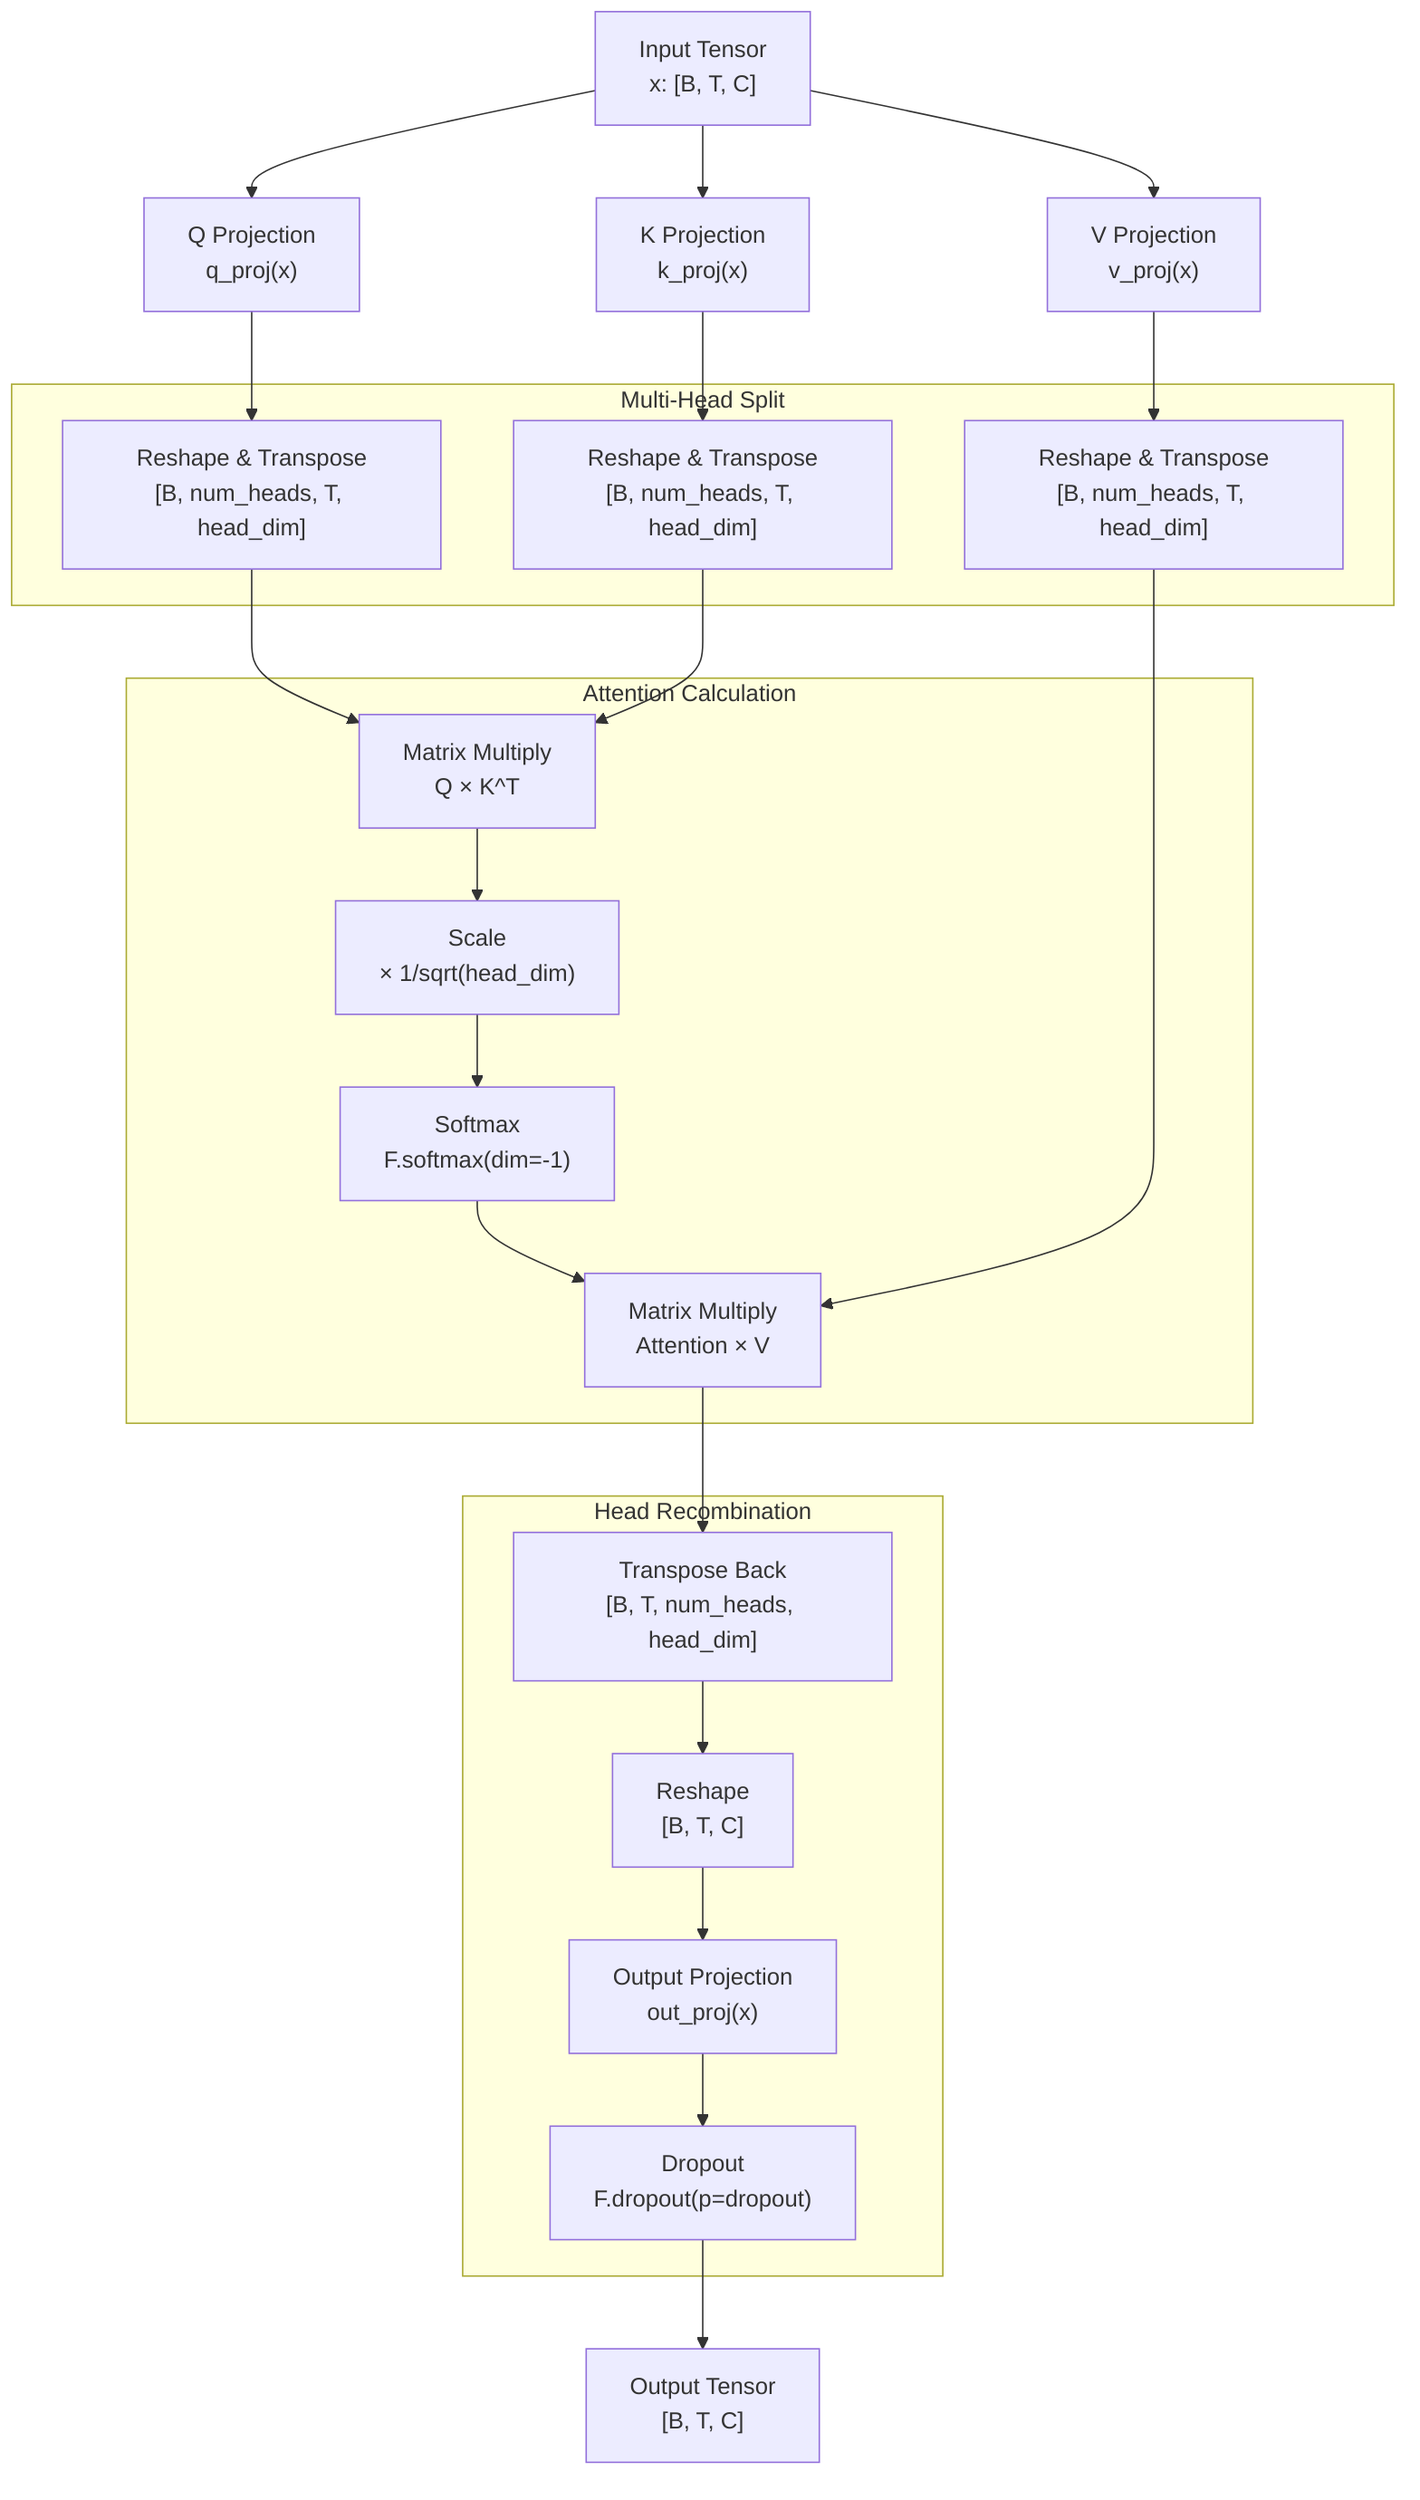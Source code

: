 flowchart TD
    Input["Input Tensor\nx: [B, T, C]"] --> QProj["Q Projection\nq_proj(x)"]
    Input --> KProj["K Projection\nk_proj(x)"]
    Input --> VProj["V Projection\nv_proj(x)"]
    
    QProj --> QReshape["Reshape & Transpose\n[B, num_heads, T, head_dim]"]
    KProj --> KReshape["Reshape & Transpose\n[B, num_heads, T, head_dim]"]
    VProj --> VReshape["Reshape & Transpose\n[B, num_heads, T, head_dim]"]
    
    QReshape --> MatMul1["Matrix Multiply\nQ × K^T"]
    KReshape --> MatMul1
    
    MatMul1 --> Scale["Scale\n× 1/sqrt(head_dim)"]
    Scale --> Softmax["Softmax\nF.softmax(dim=-1)"]
    
    Softmax --> MatMul2["Matrix Multiply\nAttention × V"]
    VReshape --> MatMul2
    
    MatMul2 --> TransposeBack["Transpose Back\n[B, T, num_heads, head_dim]"]
    TransposeBack --> Reshape["Reshape\n[B, T, C]"]
    
    Reshape --> OutProj["Output Projection\nout_proj(x)"]
    OutProj --> Dropout["Dropout\nF.dropout(p=dropout)"]
    
    Dropout --> Output["Output Tensor\n[B, T, C]"]
    
    subgraph "Multi-Head Split"
        QReshape
        KReshape
        VReshape
    end
    
    subgraph "Attention Calculation"
        MatMul1
        Scale
        Softmax
        MatMul2
    end
    
    subgraph "Head Recombination"
        TransposeBack
        Reshape
        OutProj
        Dropout
    end